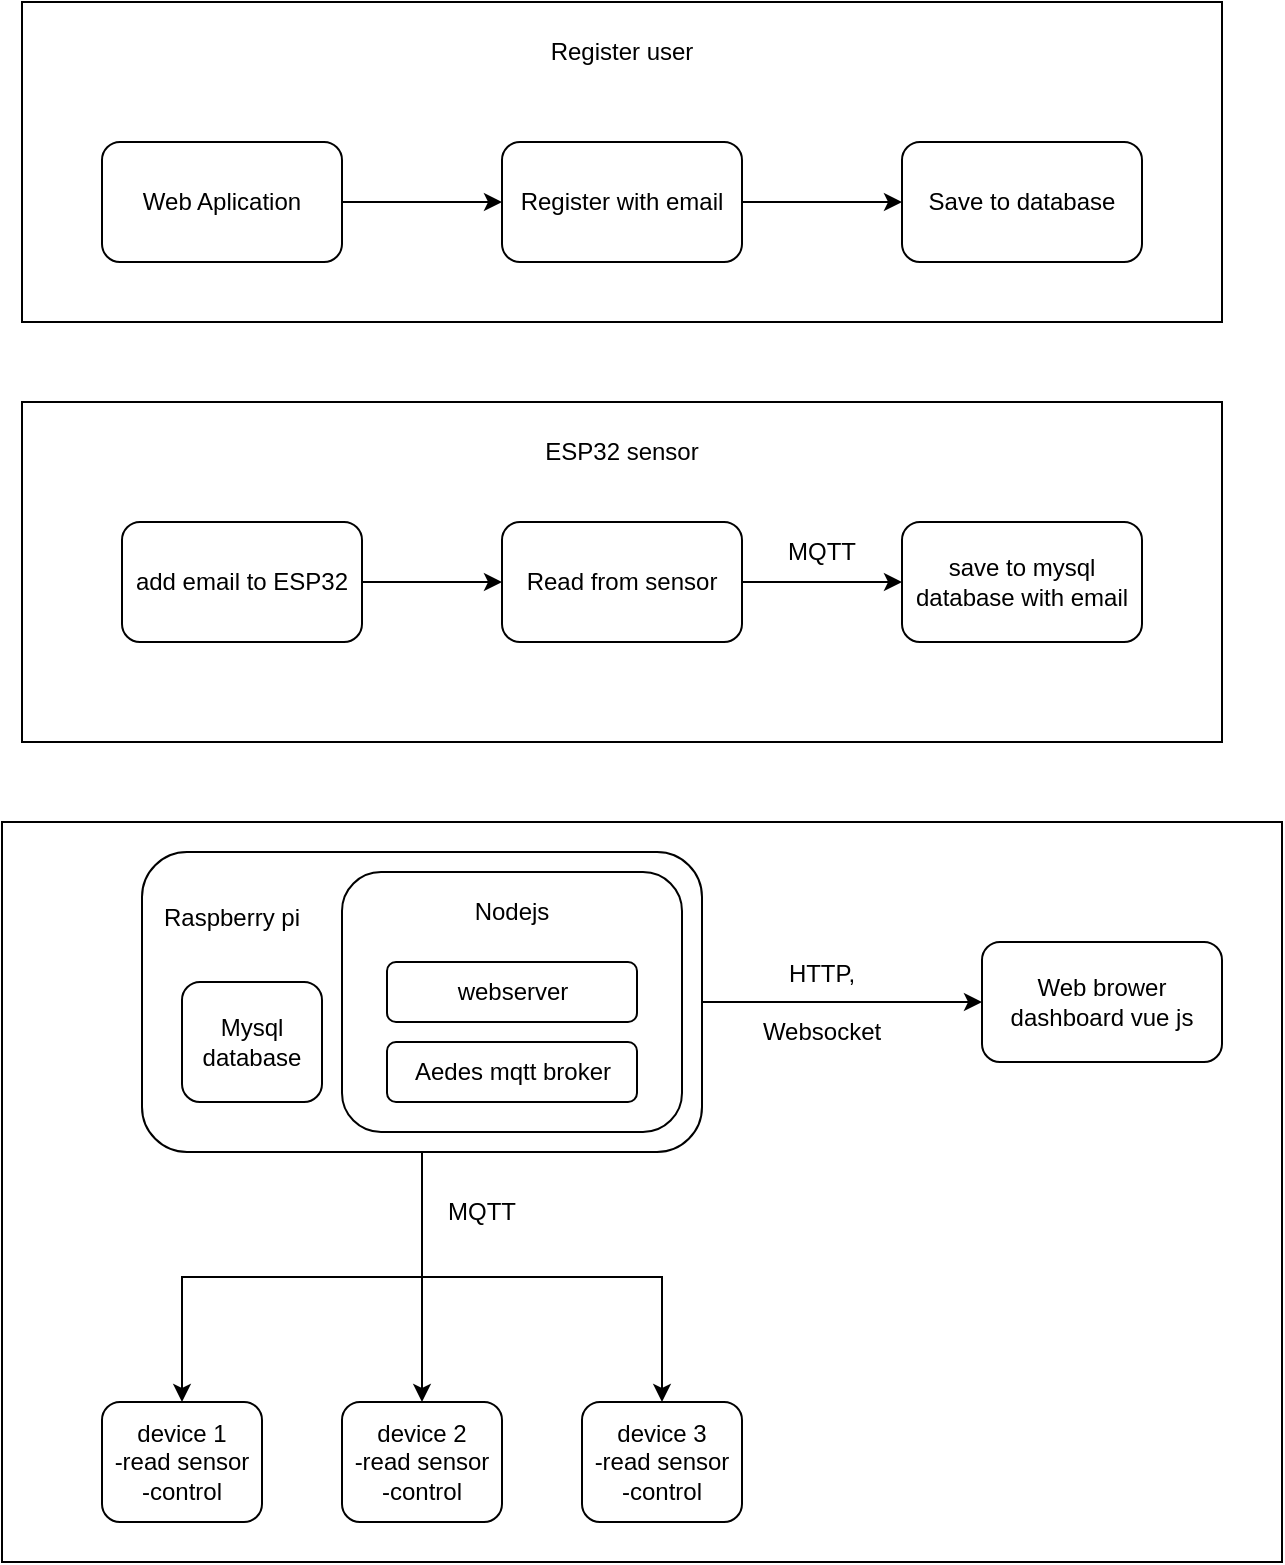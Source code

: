 <mxfile version="28.2.0">
  <diagram name="Page-1" id="YgT-xzTdEhmAbiKJIax1">
    <mxGraphModel grid="1" page="1" gridSize="10" guides="1" tooltips="1" connect="1" arrows="1" fold="1" pageScale="1" pageWidth="850" pageHeight="1100" math="0" shadow="0">
      <root>
        <mxCell id="0" />
        <mxCell id="1" parent="0" />
        <mxCell id="ygLLFD09rIhyYjH4xafM-17" value="" style="rounded=0;whiteSpace=wrap;html=1;" vertex="1" parent="1">
          <mxGeometry x="80" y="480" width="640" height="370" as="geometry" />
        </mxCell>
        <mxCell id="ygLLFD09rIhyYjH4xafM-10" value="" style="rounded=0;whiteSpace=wrap;html=1;" vertex="1" parent="1">
          <mxGeometry x="90" y="270" width="600" height="170" as="geometry" />
        </mxCell>
        <mxCell id="ygLLFD09rIhyYjH4xafM-8" value="" style="rounded=0;whiteSpace=wrap;html=1;" vertex="1" parent="1">
          <mxGeometry x="90" y="70" width="600" height="160" as="geometry" />
        </mxCell>
        <mxCell id="ygLLFD09rIhyYjH4xafM-3" value="" style="edgeStyle=orthogonalEdgeStyle;rounded=0;orthogonalLoop=1;jettySize=auto;html=1;" edge="1" parent="1" source="ygLLFD09rIhyYjH4xafM-1" target="ygLLFD09rIhyYjH4xafM-2">
          <mxGeometry relative="1" as="geometry" />
        </mxCell>
        <mxCell id="ygLLFD09rIhyYjH4xafM-1" value="Web Aplication" style="rounded=1;whiteSpace=wrap;html=1;" vertex="1" parent="1">
          <mxGeometry x="130" y="140" width="120" height="60" as="geometry" />
        </mxCell>
        <mxCell id="ygLLFD09rIhyYjH4xafM-5" value="" style="edgeStyle=orthogonalEdgeStyle;rounded=0;orthogonalLoop=1;jettySize=auto;html=1;" edge="1" parent="1" source="ygLLFD09rIhyYjH4xafM-2" target="ygLLFD09rIhyYjH4xafM-4">
          <mxGeometry relative="1" as="geometry" />
        </mxCell>
        <mxCell id="ygLLFD09rIhyYjH4xafM-2" value="Register with email" style="rounded=1;whiteSpace=wrap;html=1;" vertex="1" parent="1">
          <mxGeometry x="330" y="140" width="120" height="60" as="geometry" />
        </mxCell>
        <mxCell id="ygLLFD09rIhyYjH4xafM-4" value="Save to database" style="rounded=1;whiteSpace=wrap;html=1;" vertex="1" parent="1">
          <mxGeometry x="530" y="140" width="120" height="60" as="geometry" />
        </mxCell>
        <mxCell id="ygLLFD09rIhyYjH4xafM-13" value="" style="edgeStyle=orthogonalEdgeStyle;rounded=0;orthogonalLoop=1;jettySize=auto;html=1;" edge="1" parent="1" source="ygLLFD09rIhyYjH4xafM-6" target="ygLLFD09rIhyYjH4xafM-12">
          <mxGeometry relative="1" as="geometry" />
        </mxCell>
        <mxCell id="ygLLFD09rIhyYjH4xafM-6" value="add email to ESP32" style="rounded=1;whiteSpace=wrap;html=1;" vertex="1" parent="1">
          <mxGeometry x="140" y="330" width="120" height="60" as="geometry" />
        </mxCell>
        <mxCell id="ygLLFD09rIhyYjH4xafM-9" value="Register user" style="text;html=1;align=center;verticalAlign=middle;whiteSpace=wrap;rounded=0;" vertex="1" parent="1">
          <mxGeometry x="350" y="80" width="80" height="30" as="geometry" />
        </mxCell>
        <mxCell id="ygLLFD09rIhyYjH4xafM-11" value="ESP32 sensor" style="text;html=1;align=center;verticalAlign=middle;whiteSpace=wrap;rounded=0;" vertex="1" parent="1">
          <mxGeometry x="350" y="280" width="80" height="30" as="geometry" />
        </mxCell>
        <mxCell id="ygLLFD09rIhyYjH4xafM-15" value="" style="edgeStyle=orthogonalEdgeStyle;rounded=0;orthogonalLoop=1;jettySize=auto;html=1;" edge="1" parent="1" source="ygLLFD09rIhyYjH4xafM-12" target="ygLLFD09rIhyYjH4xafM-14">
          <mxGeometry relative="1" as="geometry" />
        </mxCell>
        <mxCell id="ygLLFD09rIhyYjH4xafM-12" value="Read from sensor" style="whiteSpace=wrap;html=1;rounded=1;" vertex="1" parent="1">
          <mxGeometry x="330" y="330" width="120" height="60" as="geometry" />
        </mxCell>
        <mxCell id="ygLLFD09rIhyYjH4xafM-14" value="save to mysql database with email" style="whiteSpace=wrap;html=1;rounded=1;" vertex="1" parent="1">
          <mxGeometry x="530" y="330" width="120" height="60" as="geometry" />
        </mxCell>
        <mxCell id="ygLLFD09rIhyYjH4xafM-16" value="MQTT" style="text;html=1;align=center;verticalAlign=middle;whiteSpace=wrap;rounded=0;" vertex="1" parent="1">
          <mxGeometry x="460" y="330" width="60" height="30" as="geometry" />
        </mxCell>
        <mxCell id="ygLLFD09rIhyYjH4xafM-24" value="device 1&lt;div&gt;-read sensor&lt;/div&gt;&lt;div&gt;-control&lt;/div&gt;" style="rounded=1;whiteSpace=wrap;html=1;" vertex="1" parent="1">
          <mxGeometry x="130" y="770" width="80" height="60" as="geometry" />
        </mxCell>
        <mxCell id="ygLLFD09rIhyYjH4xafM-25" value="device 2&lt;div&gt;-read sensor&lt;/div&gt;&lt;div&gt;-control&lt;/div&gt;" style="rounded=1;whiteSpace=wrap;html=1;" vertex="1" parent="1">
          <mxGeometry x="250" y="770" width="80" height="60" as="geometry" />
        </mxCell>
        <mxCell id="ygLLFD09rIhyYjH4xafM-26" value="device 3&lt;div&gt;-read sensor&lt;/div&gt;&lt;div&gt;-control&lt;/div&gt;" style="rounded=1;whiteSpace=wrap;html=1;" vertex="1" parent="1">
          <mxGeometry x="370" y="770" width="80" height="60" as="geometry" />
        </mxCell>
        <mxCell id="ygLLFD09rIhyYjH4xafM-27" style="edgeStyle=orthogonalEdgeStyle;rounded=0;orthogonalLoop=1;jettySize=auto;html=1;exitX=0.5;exitY=1;exitDx=0;exitDy=0;entryX=0.5;entryY=0;entryDx=0;entryDy=0;" edge="1" parent="1" source="ygLLFD09rIhyYjH4xafM-18" target="ygLLFD09rIhyYjH4xafM-26">
          <mxGeometry relative="1" as="geometry" />
        </mxCell>
        <mxCell id="ygLLFD09rIhyYjH4xafM-28" style="edgeStyle=orthogonalEdgeStyle;rounded=0;orthogonalLoop=1;jettySize=auto;html=1;exitX=0.5;exitY=1;exitDx=0;exitDy=0;" edge="1" parent="1" source="ygLLFD09rIhyYjH4xafM-18" target="ygLLFD09rIhyYjH4xafM-25">
          <mxGeometry relative="1" as="geometry" />
        </mxCell>
        <mxCell id="ygLLFD09rIhyYjH4xafM-29" style="edgeStyle=orthogonalEdgeStyle;rounded=0;orthogonalLoop=1;jettySize=auto;html=1;exitX=0.5;exitY=1;exitDx=0;exitDy=0;entryX=0.5;entryY=0;entryDx=0;entryDy=0;" edge="1" parent="1" source="ygLLFD09rIhyYjH4xafM-18" target="ygLLFD09rIhyYjH4xafM-24">
          <mxGeometry relative="1" as="geometry" />
        </mxCell>
        <mxCell id="ygLLFD09rIhyYjH4xafM-23" value="" style="group" connectable="0" vertex="1" parent="1">
          <mxGeometry x="150" y="535" width="280" height="110" as="geometry" />
        </mxCell>
        <mxCell id="ygLLFD09rIhyYjH4xafM-18" value="" style="rounded=1;whiteSpace=wrap;html=1;" vertex="1" parent="ygLLFD09rIhyYjH4xafM-23">
          <mxGeometry y="-40" width="280" height="150" as="geometry" />
        </mxCell>
        <mxCell id="ygLLFD09rIhyYjH4xafM-20" value="Mysql database" style="rounded=1;whiteSpace=wrap;html=1;" vertex="1" parent="ygLLFD09rIhyYjH4xafM-23">
          <mxGeometry x="20" y="25" width="70" height="60" as="geometry" />
        </mxCell>
        <mxCell id="ygLLFD09rIhyYjH4xafM-21" value="" style="rounded=1;whiteSpace=wrap;html=1;" vertex="1" parent="ygLLFD09rIhyYjH4xafM-23">
          <mxGeometry x="100" y="-30" width="170" height="130" as="geometry" />
        </mxCell>
        <mxCell id="ygLLFD09rIhyYjH4xafM-19" value="Aedes mqtt broker" style="rounded=1;whiteSpace=wrap;html=1;" vertex="1" parent="ygLLFD09rIhyYjH4xafM-23">
          <mxGeometry x="122.5" y="55" width="125" height="30" as="geometry" />
        </mxCell>
        <mxCell id="ygLLFD09rIhyYjH4xafM-38" value="webserver" style="rounded=1;whiteSpace=wrap;html=1;" vertex="1" parent="ygLLFD09rIhyYjH4xafM-23">
          <mxGeometry x="122.5" y="15" width="125" height="30" as="geometry" />
        </mxCell>
        <mxCell id="ygLLFD09rIhyYjH4xafM-22" value="Raspberry pi" style="text;html=1;align=center;verticalAlign=middle;whiteSpace=wrap;rounded=0;" vertex="1" parent="ygLLFD09rIhyYjH4xafM-23">
          <mxGeometry x="1.25" y="-25" width="87.5" height="35" as="geometry" />
        </mxCell>
        <mxCell id="ygLLFD09rIhyYjH4xafM-30" value="Nodejs" style="text;html=1;align=center;verticalAlign=middle;whiteSpace=wrap;rounded=0;" vertex="1" parent="ygLLFD09rIhyYjH4xafM-23">
          <mxGeometry x="130" y="-25" width="110" height="30" as="geometry" />
        </mxCell>
        <mxCell id="ygLLFD09rIhyYjH4xafM-41" value="Web brower&lt;div&gt;dashboard vue js&lt;/div&gt;" style="rounded=1;whiteSpace=wrap;html=1;" vertex="1" parent="1">
          <mxGeometry x="570" y="540" width="120" height="60" as="geometry" />
        </mxCell>
        <mxCell id="ygLLFD09rIhyYjH4xafM-42" style="edgeStyle=orthogonalEdgeStyle;rounded=0;orthogonalLoop=1;jettySize=auto;html=1;exitX=1;exitY=0.5;exitDx=0;exitDy=0;entryX=0;entryY=0.5;entryDx=0;entryDy=0;" edge="1" parent="1" source="ygLLFD09rIhyYjH4xafM-18" target="ygLLFD09rIhyYjH4xafM-41">
          <mxGeometry relative="1" as="geometry" />
        </mxCell>
        <mxCell id="ygLLFD09rIhyYjH4xafM-43" value="MQTT" style="text;html=1;align=center;verticalAlign=middle;whiteSpace=wrap;rounded=0;" vertex="1" parent="1">
          <mxGeometry x="290" y="660" width="60" height="30" as="geometry" />
        </mxCell>
        <mxCell id="ygLLFD09rIhyYjH4xafM-44" value="HTTP,&lt;div&gt;&lt;br&gt;&lt;div&gt;Websocket&lt;/div&gt;&lt;/div&gt;" style="text;html=1;align=center;verticalAlign=middle;whiteSpace=wrap;rounded=0;" vertex="1" parent="1">
          <mxGeometry x="460" y="545" width="60" height="50" as="geometry" />
        </mxCell>
      </root>
    </mxGraphModel>
  </diagram>
</mxfile>
